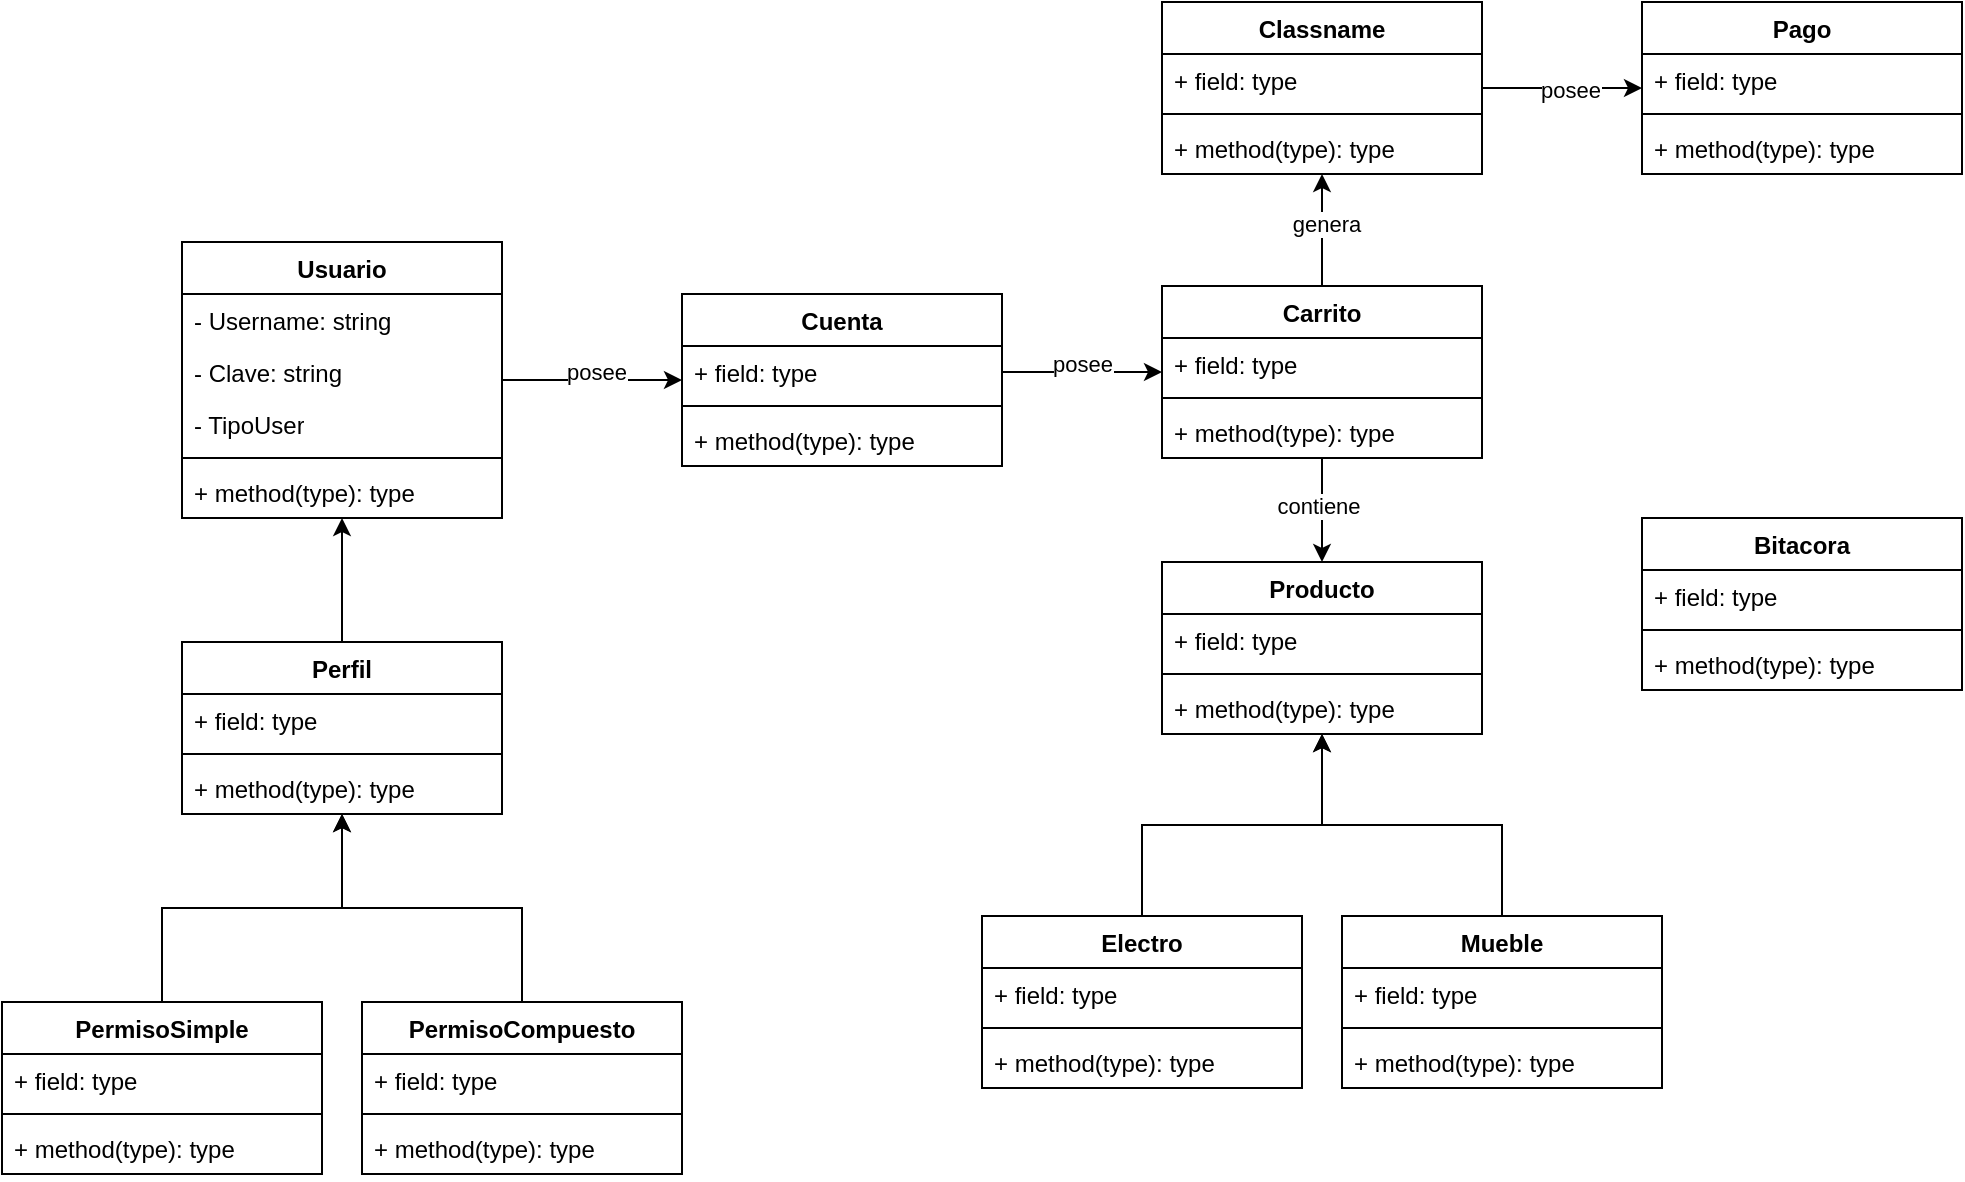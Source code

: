 <mxfile version="27.1.0" pages="4">
  <diagram name="Diagrama de clases" id="CfDLRHqpMM9XSbOvK8D-">
    <mxGraphModel dx="1493" dy="1654" grid="1" gridSize="10" guides="1" tooltips="1" connect="1" arrows="1" fold="1" page="1" pageScale="1" pageWidth="1169" pageHeight="827" math="0" shadow="0">
      <root>
        <mxCell id="0" />
        <mxCell id="1" parent="0" />
        <mxCell id="0BfxlMHgI8-mTxgbZtil-8" style="edgeStyle=orthogonalEdgeStyle;rounded=0;orthogonalLoop=1;jettySize=auto;html=1;exitX=1;exitY=0.5;exitDx=0;exitDy=0;" edge="1" parent="1" source="zJdZQ6Y9FCayS2ap9pTZ-1" target="0BfxlMHgI8-mTxgbZtil-4">
          <mxGeometry relative="1" as="geometry" />
        </mxCell>
        <mxCell id="0BfxlMHgI8-mTxgbZtil-9" value="posee" style="edgeLabel;html=1;align=center;verticalAlign=middle;resizable=0;points=[];" vertex="1" connectable="0" parent="0BfxlMHgI8-mTxgbZtil-8">
          <mxGeometry x="0.295" y="2" relative="1" as="geometry">
            <mxPoint x="-12" y="-2" as="offset" />
          </mxGeometry>
        </mxCell>
        <mxCell id="zJdZQ6Y9FCayS2ap9pTZ-1" value="Usuario" style="swimlane;fontStyle=1;align=center;verticalAlign=top;childLayout=stackLayout;horizontal=1;startSize=26;horizontalStack=0;resizeParent=1;resizeParentMax=0;resizeLast=0;collapsible=1;marginBottom=0;whiteSpace=wrap;html=1;" vertex="1" parent="1">
          <mxGeometry x="200" y="-587" width="160" height="138" as="geometry" />
        </mxCell>
        <mxCell id="zJdZQ6Y9FCayS2ap9pTZ-2" value="- Username: string" style="text;strokeColor=none;fillColor=none;align=left;verticalAlign=top;spacingLeft=4;spacingRight=4;overflow=hidden;rotatable=0;points=[[0,0.5],[1,0.5]];portConstraint=eastwest;whiteSpace=wrap;html=1;" vertex="1" parent="zJdZQ6Y9FCayS2ap9pTZ-1">
          <mxGeometry y="26" width="160" height="26" as="geometry" />
        </mxCell>
        <mxCell id="0BfxlMHgI8-mTxgbZtil-2" value="- Clave: string" style="text;strokeColor=none;fillColor=none;align=left;verticalAlign=top;spacingLeft=4;spacingRight=4;overflow=hidden;rotatable=0;points=[[0,0.5],[1,0.5]];portConstraint=eastwest;whiteSpace=wrap;html=1;" vertex="1" parent="zJdZQ6Y9FCayS2ap9pTZ-1">
          <mxGeometry y="52" width="160" height="26" as="geometry" />
        </mxCell>
        <mxCell id="0BfxlMHgI8-mTxgbZtil-3" value="- TipoUser" style="text;strokeColor=none;fillColor=none;align=left;verticalAlign=top;spacingLeft=4;spacingRight=4;overflow=hidden;rotatable=0;points=[[0,0.5],[1,0.5]];portConstraint=eastwest;whiteSpace=wrap;html=1;" vertex="1" parent="zJdZQ6Y9FCayS2ap9pTZ-1">
          <mxGeometry y="78" width="160" height="26" as="geometry" />
        </mxCell>
        <mxCell id="zJdZQ6Y9FCayS2ap9pTZ-3" value="" style="line;strokeWidth=1;fillColor=none;align=left;verticalAlign=middle;spacingTop=-1;spacingLeft=3;spacingRight=3;rotatable=0;labelPosition=right;points=[];portConstraint=eastwest;strokeColor=inherit;" vertex="1" parent="zJdZQ6Y9FCayS2ap9pTZ-1">
          <mxGeometry y="104" width="160" height="8" as="geometry" />
        </mxCell>
        <mxCell id="zJdZQ6Y9FCayS2ap9pTZ-4" value="+ method(type): type" style="text;strokeColor=none;fillColor=none;align=left;verticalAlign=top;spacingLeft=4;spacingRight=4;overflow=hidden;rotatable=0;points=[[0,0.5],[1,0.5]];portConstraint=eastwest;whiteSpace=wrap;html=1;" vertex="1" parent="zJdZQ6Y9FCayS2ap9pTZ-1">
          <mxGeometry y="112" width="160" height="26" as="geometry" />
        </mxCell>
        <mxCell id="0BfxlMHgI8-mTxgbZtil-4" value="Cuenta" style="swimlane;fontStyle=1;align=center;verticalAlign=top;childLayout=stackLayout;horizontal=1;startSize=26;horizontalStack=0;resizeParent=1;resizeParentMax=0;resizeLast=0;collapsible=1;marginBottom=0;whiteSpace=wrap;html=1;" vertex="1" parent="1">
          <mxGeometry x="450" y="-561" width="160" height="86" as="geometry" />
        </mxCell>
        <mxCell id="0BfxlMHgI8-mTxgbZtil-5" value="+ field: type" style="text;strokeColor=none;fillColor=none;align=left;verticalAlign=top;spacingLeft=4;spacingRight=4;overflow=hidden;rotatable=0;points=[[0,0.5],[1,0.5]];portConstraint=eastwest;whiteSpace=wrap;html=1;" vertex="1" parent="0BfxlMHgI8-mTxgbZtil-4">
          <mxGeometry y="26" width="160" height="26" as="geometry" />
        </mxCell>
        <mxCell id="0BfxlMHgI8-mTxgbZtil-6" value="" style="line;strokeWidth=1;fillColor=none;align=left;verticalAlign=middle;spacingTop=-1;spacingLeft=3;spacingRight=3;rotatable=0;labelPosition=right;points=[];portConstraint=eastwest;strokeColor=inherit;" vertex="1" parent="0BfxlMHgI8-mTxgbZtil-4">
          <mxGeometry y="52" width="160" height="8" as="geometry" />
        </mxCell>
        <mxCell id="0BfxlMHgI8-mTxgbZtil-7" value="+ method(type): type" style="text;strokeColor=none;fillColor=none;align=left;verticalAlign=top;spacingLeft=4;spacingRight=4;overflow=hidden;rotatable=0;points=[[0,0.5],[1,0.5]];portConstraint=eastwest;whiteSpace=wrap;html=1;" vertex="1" parent="0BfxlMHgI8-mTxgbZtil-4">
          <mxGeometry y="60" width="160" height="26" as="geometry" />
        </mxCell>
        <mxCell id="0BfxlMHgI8-mTxgbZtil-16" style="edgeStyle=orthogonalEdgeStyle;rounded=0;orthogonalLoop=1;jettySize=auto;html=1;" edge="1" parent="1" source="0BfxlMHgI8-mTxgbZtil-11" target="zJdZQ6Y9FCayS2ap9pTZ-1">
          <mxGeometry relative="1" as="geometry" />
        </mxCell>
        <mxCell id="0BfxlMHgI8-mTxgbZtil-11" value="Perfil" style="swimlane;fontStyle=1;align=center;verticalAlign=top;childLayout=stackLayout;horizontal=1;startSize=26;horizontalStack=0;resizeParent=1;resizeParentMax=0;resizeLast=0;collapsible=1;marginBottom=0;whiteSpace=wrap;html=1;" vertex="1" parent="1">
          <mxGeometry x="200" y="-387" width="160" height="86" as="geometry" />
        </mxCell>
        <mxCell id="0BfxlMHgI8-mTxgbZtil-12" value="+ field: type" style="text;strokeColor=none;fillColor=none;align=left;verticalAlign=top;spacingLeft=4;spacingRight=4;overflow=hidden;rotatable=0;points=[[0,0.5],[1,0.5]];portConstraint=eastwest;whiteSpace=wrap;html=1;" vertex="1" parent="0BfxlMHgI8-mTxgbZtil-11">
          <mxGeometry y="26" width="160" height="26" as="geometry" />
        </mxCell>
        <mxCell id="0BfxlMHgI8-mTxgbZtil-13" value="" style="line;strokeWidth=1;fillColor=none;align=left;verticalAlign=middle;spacingTop=-1;spacingLeft=3;spacingRight=3;rotatable=0;labelPosition=right;points=[];portConstraint=eastwest;strokeColor=inherit;" vertex="1" parent="0BfxlMHgI8-mTxgbZtil-11">
          <mxGeometry y="52" width="160" height="8" as="geometry" />
        </mxCell>
        <mxCell id="0BfxlMHgI8-mTxgbZtil-14" value="+ method(type): type" style="text;strokeColor=none;fillColor=none;align=left;verticalAlign=top;spacingLeft=4;spacingRight=4;overflow=hidden;rotatable=0;points=[[0,0.5],[1,0.5]];portConstraint=eastwest;whiteSpace=wrap;html=1;" vertex="1" parent="0BfxlMHgI8-mTxgbZtil-11">
          <mxGeometry y="60" width="160" height="26" as="geometry" />
        </mxCell>
        <mxCell id="0BfxlMHgI8-mTxgbZtil-25" style="edgeStyle=orthogonalEdgeStyle;rounded=0;orthogonalLoop=1;jettySize=auto;html=1;" edge="1" parent="1" source="0BfxlMHgI8-mTxgbZtil-17" target="0BfxlMHgI8-mTxgbZtil-11">
          <mxGeometry relative="1" as="geometry" />
        </mxCell>
        <mxCell id="0BfxlMHgI8-mTxgbZtil-17" value="PermisoSimple" style="swimlane;fontStyle=1;align=center;verticalAlign=top;childLayout=stackLayout;horizontal=1;startSize=26;horizontalStack=0;resizeParent=1;resizeParentMax=0;resizeLast=0;collapsible=1;marginBottom=0;whiteSpace=wrap;html=1;" vertex="1" parent="1">
          <mxGeometry x="110" y="-207" width="160" height="86" as="geometry" />
        </mxCell>
        <mxCell id="0BfxlMHgI8-mTxgbZtil-18" value="+ field: type" style="text;strokeColor=none;fillColor=none;align=left;verticalAlign=top;spacingLeft=4;spacingRight=4;overflow=hidden;rotatable=0;points=[[0,0.5],[1,0.5]];portConstraint=eastwest;whiteSpace=wrap;html=1;" vertex="1" parent="0BfxlMHgI8-mTxgbZtil-17">
          <mxGeometry y="26" width="160" height="26" as="geometry" />
        </mxCell>
        <mxCell id="0BfxlMHgI8-mTxgbZtil-19" value="" style="line;strokeWidth=1;fillColor=none;align=left;verticalAlign=middle;spacingTop=-1;spacingLeft=3;spacingRight=3;rotatable=0;labelPosition=right;points=[];portConstraint=eastwest;strokeColor=inherit;" vertex="1" parent="0BfxlMHgI8-mTxgbZtil-17">
          <mxGeometry y="52" width="160" height="8" as="geometry" />
        </mxCell>
        <mxCell id="0BfxlMHgI8-mTxgbZtil-20" value="+ method(type): type" style="text;strokeColor=none;fillColor=none;align=left;verticalAlign=top;spacingLeft=4;spacingRight=4;overflow=hidden;rotatable=0;points=[[0,0.5],[1,0.5]];portConstraint=eastwest;whiteSpace=wrap;html=1;" vertex="1" parent="0BfxlMHgI8-mTxgbZtil-17">
          <mxGeometry y="60" width="160" height="26" as="geometry" />
        </mxCell>
        <mxCell id="0BfxlMHgI8-mTxgbZtil-26" style="edgeStyle=orthogonalEdgeStyle;rounded=0;orthogonalLoop=1;jettySize=auto;html=1;" edge="1" parent="1" source="0BfxlMHgI8-mTxgbZtil-21" target="0BfxlMHgI8-mTxgbZtil-11">
          <mxGeometry relative="1" as="geometry" />
        </mxCell>
        <mxCell id="0BfxlMHgI8-mTxgbZtil-21" value="PermisoCompuesto" style="swimlane;fontStyle=1;align=center;verticalAlign=top;childLayout=stackLayout;horizontal=1;startSize=26;horizontalStack=0;resizeParent=1;resizeParentMax=0;resizeLast=0;collapsible=1;marginBottom=0;whiteSpace=wrap;html=1;" vertex="1" parent="1">
          <mxGeometry x="290" y="-207" width="160" height="86" as="geometry" />
        </mxCell>
        <mxCell id="0BfxlMHgI8-mTxgbZtil-22" value="+ field: type" style="text;strokeColor=none;fillColor=none;align=left;verticalAlign=top;spacingLeft=4;spacingRight=4;overflow=hidden;rotatable=0;points=[[0,0.5],[1,0.5]];portConstraint=eastwest;whiteSpace=wrap;html=1;" vertex="1" parent="0BfxlMHgI8-mTxgbZtil-21">
          <mxGeometry y="26" width="160" height="26" as="geometry" />
        </mxCell>
        <mxCell id="0BfxlMHgI8-mTxgbZtil-23" value="" style="line;strokeWidth=1;fillColor=none;align=left;verticalAlign=middle;spacingTop=-1;spacingLeft=3;spacingRight=3;rotatable=0;labelPosition=right;points=[];portConstraint=eastwest;strokeColor=inherit;" vertex="1" parent="0BfxlMHgI8-mTxgbZtil-21">
          <mxGeometry y="52" width="160" height="8" as="geometry" />
        </mxCell>
        <mxCell id="0BfxlMHgI8-mTxgbZtil-24" value="+ method(type): type" style="text;strokeColor=none;fillColor=none;align=left;verticalAlign=top;spacingLeft=4;spacingRight=4;overflow=hidden;rotatable=0;points=[[0,0.5],[1,0.5]];portConstraint=eastwest;whiteSpace=wrap;html=1;" vertex="1" parent="0BfxlMHgI8-mTxgbZtil-21">
          <mxGeometry y="60" width="160" height="26" as="geometry" />
        </mxCell>
        <mxCell id="0BfxlMHgI8-mTxgbZtil-36" style="edgeStyle=orthogonalEdgeStyle;rounded=0;orthogonalLoop=1;jettySize=auto;html=1;" edge="1" parent="1" source="0BfxlMHgI8-mTxgbZtil-27" target="0BfxlMHgI8-mTxgbZtil-32">
          <mxGeometry relative="1" as="geometry" />
        </mxCell>
        <mxCell id="0BfxlMHgI8-mTxgbZtil-61" value="contiene" style="edgeLabel;html=1;align=center;verticalAlign=middle;resizable=0;points=[];" vertex="1" connectable="0" parent="0BfxlMHgI8-mTxgbZtil-36">
          <mxGeometry x="-0.071" y="-2" relative="1" as="geometry">
            <mxPoint as="offset" />
          </mxGeometry>
        </mxCell>
        <mxCell id="0BfxlMHgI8-mTxgbZtil-57" style="edgeStyle=orthogonalEdgeStyle;rounded=0;orthogonalLoop=1;jettySize=auto;html=1;" edge="1" parent="1" source="0BfxlMHgI8-mTxgbZtil-27" target="0BfxlMHgI8-mTxgbZtil-53">
          <mxGeometry relative="1" as="geometry" />
        </mxCell>
        <mxCell id="0BfxlMHgI8-mTxgbZtil-59" value="genera" style="edgeLabel;html=1;align=center;verticalAlign=middle;resizable=0;points=[];" vertex="1" connectable="0" parent="0BfxlMHgI8-mTxgbZtil-57">
          <mxGeometry x="0.103" y="-2" relative="1" as="geometry">
            <mxPoint as="offset" />
          </mxGeometry>
        </mxCell>
        <mxCell id="0BfxlMHgI8-mTxgbZtil-27" value="Carrito" style="swimlane;fontStyle=1;align=center;verticalAlign=top;childLayout=stackLayout;horizontal=1;startSize=26;horizontalStack=0;resizeParent=1;resizeParentMax=0;resizeLast=0;collapsible=1;marginBottom=0;whiteSpace=wrap;html=1;" vertex="1" parent="1">
          <mxGeometry x="690" y="-565" width="160" height="86" as="geometry" />
        </mxCell>
        <mxCell id="0BfxlMHgI8-mTxgbZtil-28" value="+ field: type" style="text;strokeColor=none;fillColor=none;align=left;verticalAlign=top;spacingLeft=4;spacingRight=4;overflow=hidden;rotatable=0;points=[[0,0.5],[1,0.5]];portConstraint=eastwest;whiteSpace=wrap;html=1;" vertex="1" parent="0BfxlMHgI8-mTxgbZtil-27">
          <mxGeometry y="26" width="160" height="26" as="geometry" />
        </mxCell>
        <mxCell id="0BfxlMHgI8-mTxgbZtil-29" value="" style="line;strokeWidth=1;fillColor=none;align=left;verticalAlign=middle;spacingTop=-1;spacingLeft=3;spacingRight=3;rotatable=0;labelPosition=right;points=[];portConstraint=eastwest;strokeColor=inherit;" vertex="1" parent="0BfxlMHgI8-mTxgbZtil-27">
          <mxGeometry y="52" width="160" height="8" as="geometry" />
        </mxCell>
        <mxCell id="0BfxlMHgI8-mTxgbZtil-30" value="+ method(type): type" style="text;strokeColor=none;fillColor=none;align=left;verticalAlign=top;spacingLeft=4;spacingRight=4;overflow=hidden;rotatable=0;points=[[0,0.5],[1,0.5]];portConstraint=eastwest;whiteSpace=wrap;html=1;" vertex="1" parent="0BfxlMHgI8-mTxgbZtil-27">
          <mxGeometry y="60" width="160" height="26" as="geometry" />
        </mxCell>
        <mxCell id="0BfxlMHgI8-mTxgbZtil-31" style="edgeStyle=orthogonalEdgeStyle;rounded=0;orthogonalLoop=1;jettySize=auto;html=1;" edge="1" parent="1" source="0BfxlMHgI8-mTxgbZtil-5" target="0BfxlMHgI8-mTxgbZtil-27">
          <mxGeometry relative="1" as="geometry" />
        </mxCell>
        <mxCell id="0BfxlMHgI8-mTxgbZtil-52" value="posee" style="edgeLabel;html=1;align=center;verticalAlign=middle;resizable=0;points=[];" vertex="1" connectable="0" parent="0BfxlMHgI8-mTxgbZtil-31">
          <mxGeometry x="-0.062" y="-2" relative="1" as="geometry">
            <mxPoint x="2" y="-6" as="offset" />
          </mxGeometry>
        </mxCell>
        <mxCell id="0BfxlMHgI8-mTxgbZtil-32" value="Producto" style="swimlane;fontStyle=1;align=center;verticalAlign=top;childLayout=stackLayout;horizontal=1;startSize=26;horizontalStack=0;resizeParent=1;resizeParentMax=0;resizeLast=0;collapsible=1;marginBottom=0;whiteSpace=wrap;html=1;" vertex="1" parent="1">
          <mxGeometry x="690" y="-427" width="160" height="86" as="geometry" />
        </mxCell>
        <mxCell id="0BfxlMHgI8-mTxgbZtil-33" value="+ field: type" style="text;strokeColor=none;fillColor=none;align=left;verticalAlign=top;spacingLeft=4;spacingRight=4;overflow=hidden;rotatable=0;points=[[0,0.5],[1,0.5]];portConstraint=eastwest;whiteSpace=wrap;html=1;" vertex="1" parent="0BfxlMHgI8-mTxgbZtil-32">
          <mxGeometry y="26" width="160" height="26" as="geometry" />
        </mxCell>
        <mxCell id="0BfxlMHgI8-mTxgbZtil-34" value="" style="line;strokeWidth=1;fillColor=none;align=left;verticalAlign=middle;spacingTop=-1;spacingLeft=3;spacingRight=3;rotatable=0;labelPosition=right;points=[];portConstraint=eastwest;strokeColor=inherit;" vertex="1" parent="0BfxlMHgI8-mTxgbZtil-32">
          <mxGeometry y="52" width="160" height="8" as="geometry" />
        </mxCell>
        <mxCell id="0BfxlMHgI8-mTxgbZtil-35" value="+ method(type): type" style="text;strokeColor=none;fillColor=none;align=left;verticalAlign=top;spacingLeft=4;spacingRight=4;overflow=hidden;rotatable=0;points=[[0,0.5],[1,0.5]];portConstraint=eastwest;whiteSpace=wrap;html=1;" vertex="1" parent="0BfxlMHgI8-mTxgbZtil-32">
          <mxGeometry y="60" width="160" height="26" as="geometry" />
        </mxCell>
        <mxCell id="0BfxlMHgI8-mTxgbZtil-45" style="edgeStyle=orthogonalEdgeStyle;rounded=0;orthogonalLoop=1;jettySize=auto;html=1;" edge="1" parent="1" source="0BfxlMHgI8-mTxgbZtil-37" target="0BfxlMHgI8-mTxgbZtil-32">
          <mxGeometry relative="1" as="geometry" />
        </mxCell>
        <mxCell id="0BfxlMHgI8-mTxgbZtil-37" value="Electro" style="swimlane;fontStyle=1;align=center;verticalAlign=top;childLayout=stackLayout;horizontal=1;startSize=26;horizontalStack=0;resizeParent=1;resizeParentMax=0;resizeLast=0;collapsible=1;marginBottom=0;whiteSpace=wrap;html=1;" vertex="1" parent="1">
          <mxGeometry x="600" y="-250" width="160" height="86" as="geometry" />
        </mxCell>
        <mxCell id="0BfxlMHgI8-mTxgbZtil-38" value="+ field: type" style="text;strokeColor=none;fillColor=none;align=left;verticalAlign=top;spacingLeft=4;spacingRight=4;overflow=hidden;rotatable=0;points=[[0,0.5],[1,0.5]];portConstraint=eastwest;whiteSpace=wrap;html=1;" vertex="1" parent="0BfxlMHgI8-mTxgbZtil-37">
          <mxGeometry y="26" width="160" height="26" as="geometry" />
        </mxCell>
        <mxCell id="0BfxlMHgI8-mTxgbZtil-39" value="" style="line;strokeWidth=1;fillColor=none;align=left;verticalAlign=middle;spacingTop=-1;spacingLeft=3;spacingRight=3;rotatable=0;labelPosition=right;points=[];portConstraint=eastwest;strokeColor=inherit;" vertex="1" parent="0BfxlMHgI8-mTxgbZtil-37">
          <mxGeometry y="52" width="160" height="8" as="geometry" />
        </mxCell>
        <mxCell id="0BfxlMHgI8-mTxgbZtil-40" value="+ method(type): type" style="text;strokeColor=none;fillColor=none;align=left;verticalAlign=top;spacingLeft=4;spacingRight=4;overflow=hidden;rotatable=0;points=[[0,0.5],[1,0.5]];portConstraint=eastwest;whiteSpace=wrap;html=1;" vertex="1" parent="0BfxlMHgI8-mTxgbZtil-37">
          <mxGeometry y="60" width="160" height="26" as="geometry" />
        </mxCell>
        <mxCell id="0BfxlMHgI8-mTxgbZtil-46" style="edgeStyle=orthogonalEdgeStyle;rounded=0;orthogonalLoop=1;jettySize=auto;html=1;" edge="1" parent="1" source="0BfxlMHgI8-mTxgbZtil-41" target="0BfxlMHgI8-mTxgbZtil-32">
          <mxGeometry relative="1" as="geometry" />
        </mxCell>
        <mxCell id="0BfxlMHgI8-mTxgbZtil-41" value="Mueble" style="swimlane;fontStyle=1;align=center;verticalAlign=top;childLayout=stackLayout;horizontal=1;startSize=26;horizontalStack=0;resizeParent=1;resizeParentMax=0;resizeLast=0;collapsible=1;marginBottom=0;whiteSpace=wrap;html=1;" vertex="1" parent="1">
          <mxGeometry x="780" y="-250" width="160" height="86" as="geometry" />
        </mxCell>
        <mxCell id="0BfxlMHgI8-mTxgbZtil-42" value="+ field: type" style="text;strokeColor=none;fillColor=none;align=left;verticalAlign=top;spacingLeft=4;spacingRight=4;overflow=hidden;rotatable=0;points=[[0,0.5],[1,0.5]];portConstraint=eastwest;whiteSpace=wrap;html=1;" vertex="1" parent="0BfxlMHgI8-mTxgbZtil-41">
          <mxGeometry y="26" width="160" height="26" as="geometry" />
        </mxCell>
        <mxCell id="0BfxlMHgI8-mTxgbZtil-43" value="" style="line;strokeWidth=1;fillColor=none;align=left;verticalAlign=middle;spacingTop=-1;spacingLeft=3;spacingRight=3;rotatable=0;labelPosition=right;points=[];portConstraint=eastwest;strokeColor=inherit;" vertex="1" parent="0BfxlMHgI8-mTxgbZtil-41">
          <mxGeometry y="52" width="160" height="8" as="geometry" />
        </mxCell>
        <mxCell id="0BfxlMHgI8-mTxgbZtil-44" value="+ method(type): type" style="text;strokeColor=none;fillColor=none;align=left;verticalAlign=top;spacingLeft=4;spacingRight=4;overflow=hidden;rotatable=0;points=[[0,0.5],[1,0.5]];portConstraint=eastwest;whiteSpace=wrap;html=1;" vertex="1" parent="0BfxlMHgI8-mTxgbZtil-41">
          <mxGeometry y="60" width="160" height="26" as="geometry" />
        </mxCell>
        <mxCell id="0BfxlMHgI8-mTxgbZtil-47" value="Pago" style="swimlane;fontStyle=1;align=center;verticalAlign=top;childLayout=stackLayout;horizontal=1;startSize=26;horizontalStack=0;resizeParent=1;resizeParentMax=0;resizeLast=0;collapsible=1;marginBottom=0;whiteSpace=wrap;html=1;" vertex="1" parent="1">
          <mxGeometry x="930" y="-707" width="160" height="86" as="geometry" />
        </mxCell>
        <mxCell id="0BfxlMHgI8-mTxgbZtil-48" value="+ field: type" style="text;strokeColor=none;fillColor=none;align=left;verticalAlign=top;spacingLeft=4;spacingRight=4;overflow=hidden;rotatable=0;points=[[0,0.5],[1,0.5]];portConstraint=eastwest;whiteSpace=wrap;html=1;" vertex="1" parent="0BfxlMHgI8-mTxgbZtil-47">
          <mxGeometry y="26" width="160" height="26" as="geometry" />
        </mxCell>
        <mxCell id="0BfxlMHgI8-mTxgbZtil-49" value="" style="line;strokeWidth=1;fillColor=none;align=left;verticalAlign=middle;spacingTop=-1;spacingLeft=3;spacingRight=3;rotatable=0;labelPosition=right;points=[];portConstraint=eastwest;strokeColor=inherit;" vertex="1" parent="0BfxlMHgI8-mTxgbZtil-47">
          <mxGeometry y="52" width="160" height="8" as="geometry" />
        </mxCell>
        <mxCell id="0BfxlMHgI8-mTxgbZtil-50" value="+ method(type): type" style="text;strokeColor=none;fillColor=none;align=left;verticalAlign=top;spacingLeft=4;spacingRight=4;overflow=hidden;rotatable=0;points=[[0,0.5],[1,0.5]];portConstraint=eastwest;whiteSpace=wrap;html=1;" vertex="1" parent="0BfxlMHgI8-mTxgbZtil-47">
          <mxGeometry y="60" width="160" height="26" as="geometry" />
        </mxCell>
        <mxCell id="0BfxlMHgI8-mTxgbZtil-58" style="edgeStyle=orthogonalEdgeStyle;rounded=0;orthogonalLoop=1;jettySize=auto;html=1;" edge="1" parent="1" source="0BfxlMHgI8-mTxgbZtil-53" target="0BfxlMHgI8-mTxgbZtil-47">
          <mxGeometry relative="1" as="geometry" />
        </mxCell>
        <mxCell id="0BfxlMHgI8-mTxgbZtil-60" value="posee" style="edgeLabel;html=1;align=center;verticalAlign=middle;resizable=0;points=[];" vertex="1" connectable="0" parent="0BfxlMHgI8-mTxgbZtil-58">
          <mxGeometry x="0.096" y="-1" relative="1" as="geometry">
            <mxPoint as="offset" />
          </mxGeometry>
        </mxCell>
        <mxCell id="0BfxlMHgI8-mTxgbZtil-53" value="Classname" style="swimlane;fontStyle=1;align=center;verticalAlign=top;childLayout=stackLayout;horizontal=1;startSize=26;horizontalStack=0;resizeParent=1;resizeParentMax=0;resizeLast=0;collapsible=1;marginBottom=0;whiteSpace=wrap;html=1;" vertex="1" parent="1">
          <mxGeometry x="690" y="-707" width="160" height="86" as="geometry" />
        </mxCell>
        <mxCell id="0BfxlMHgI8-mTxgbZtil-54" value="+ field: type" style="text;strokeColor=none;fillColor=none;align=left;verticalAlign=top;spacingLeft=4;spacingRight=4;overflow=hidden;rotatable=0;points=[[0,0.5],[1,0.5]];portConstraint=eastwest;whiteSpace=wrap;html=1;" vertex="1" parent="0BfxlMHgI8-mTxgbZtil-53">
          <mxGeometry y="26" width="160" height="26" as="geometry" />
        </mxCell>
        <mxCell id="0BfxlMHgI8-mTxgbZtil-55" value="" style="line;strokeWidth=1;fillColor=none;align=left;verticalAlign=middle;spacingTop=-1;spacingLeft=3;spacingRight=3;rotatable=0;labelPosition=right;points=[];portConstraint=eastwest;strokeColor=inherit;" vertex="1" parent="0BfxlMHgI8-mTxgbZtil-53">
          <mxGeometry y="52" width="160" height="8" as="geometry" />
        </mxCell>
        <mxCell id="0BfxlMHgI8-mTxgbZtil-56" value="+ method(type): type" style="text;strokeColor=none;fillColor=none;align=left;verticalAlign=top;spacingLeft=4;spacingRight=4;overflow=hidden;rotatable=0;points=[[0,0.5],[1,0.5]];portConstraint=eastwest;whiteSpace=wrap;html=1;" vertex="1" parent="0BfxlMHgI8-mTxgbZtil-53">
          <mxGeometry y="60" width="160" height="26" as="geometry" />
        </mxCell>
        <mxCell id="0BfxlMHgI8-mTxgbZtil-62" value="Bitacora" style="swimlane;fontStyle=1;align=center;verticalAlign=top;childLayout=stackLayout;horizontal=1;startSize=26;horizontalStack=0;resizeParent=1;resizeParentMax=0;resizeLast=0;collapsible=1;marginBottom=0;whiteSpace=wrap;html=1;" vertex="1" parent="1">
          <mxGeometry x="930" y="-449" width="160" height="86" as="geometry" />
        </mxCell>
        <mxCell id="0BfxlMHgI8-mTxgbZtil-63" value="+ field: type" style="text;strokeColor=none;fillColor=none;align=left;verticalAlign=top;spacingLeft=4;spacingRight=4;overflow=hidden;rotatable=0;points=[[0,0.5],[1,0.5]];portConstraint=eastwest;whiteSpace=wrap;html=1;" vertex="1" parent="0BfxlMHgI8-mTxgbZtil-62">
          <mxGeometry y="26" width="160" height="26" as="geometry" />
        </mxCell>
        <mxCell id="0BfxlMHgI8-mTxgbZtil-64" value="" style="line;strokeWidth=1;fillColor=none;align=left;verticalAlign=middle;spacingTop=-1;spacingLeft=3;spacingRight=3;rotatable=0;labelPosition=right;points=[];portConstraint=eastwest;strokeColor=inherit;" vertex="1" parent="0BfxlMHgI8-mTxgbZtil-62">
          <mxGeometry y="52" width="160" height="8" as="geometry" />
        </mxCell>
        <mxCell id="0BfxlMHgI8-mTxgbZtil-65" value="+ method(type): type" style="text;strokeColor=none;fillColor=none;align=left;verticalAlign=top;spacingLeft=4;spacingRight=4;overflow=hidden;rotatable=0;points=[[0,0.5],[1,0.5]];portConstraint=eastwest;whiteSpace=wrap;html=1;" vertex="1" parent="0BfxlMHgI8-mTxgbZtil-62">
          <mxGeometry y="60" width="160" height="26" as="geometry" />
        </mxCell>
      </root>
    </mxGraphModel>
  </diagram>
  <diagram id="GqwDtng4qDrUZcO5aHqP" name="DER">
    <mxGraphModel dx="1418" dy="786" grid="1" gridSize="10" guides="1" tooltips="1" connect="1" arrows="1" fold="1" page="1" pageScale="1" pageWidth="1169" pageHeight="827" math="0" shadow="0">
      <root>
        <mxCell id="0" />
        <mxCell id="1" parent="0" />
        <mxCell id="lYe-lHk1S6npG8Qa3u6m-1" value="Usuario" style="shape=table;startSize=30;container=1;collapsible=1;childLayout=tableLayout;fixedRows=1;rowLines=0;fontStyle=1;align=center;resizeLast=1;html=1;" vertex="1" parent="1">
          <mxGeometry x="723" y="340" width="180" height="150" as="geometry" />
        </mxCell>
        <mxCell id="lYe-lHk1S6npG8Qa3u6m-2" value="" style="shape=tableRow;horizontal=0;startSize=0;swimlaneHead=0;swimlaneBody=0;fillColor=none;collapsible=0;dropTarget=0;points=[[0,0.5],[1,0.5]];portConstraint=eastwest;top=0;left=0;right=0;bottom=1;" vertex="1" parent="lYe-lHk1S6npG8Qa3u6m-1">
          <mxGeometry y="30" width="180" height="30" as="geometry" />
        </mxCell>
        <mxCell id="lYe-lHk1S6npG8Qa3u6m-3" value="PK" style="shape=partialRectangle;connectable=0;fillColor=none;top=0;left=0;bottom=0;right=0;fontStyle=1;overflow=hidden;whiteSpace=wrap;html=1;" vertex="1" parent="lYe-lHk1S6npG8Qa3u6m-2">
          <mxGeometry width="30" height="30" as="geometry">
            <mxRectangle width="30" height="30" as="alternateBounds" />
          </mxGeometry>
        </mxCell>
        <mxCell id="lYe-lHk1S6npG8Qa3u6m-4" value="IdUsuario" style="shape=partialRectangle;connectable=0;fillColor=none;top=0;left=0;bottom=0;right=0;align=left;spacingLeft=6;fontStyle=5;overflow=hidden;whiteSpace=wrap;html=1;" vertex="1" parent="lYe-lHk1S6npG8Qa3u6m-2">
          <mxGeometry x="30" width="150" height="30" as="geometry">
            <mxRectangle width="150" height="30" as="alternateBounds" />
          </mxGeometry>
        </mxCell>
        <mxCell id="lYe-lHk1S6npG8Qa3u6m-5" value="" style="shape=tableRow;horizontal=0;startSize=0;swimlaneHead=0;swimlaneBody=0;fillColor=none;collapsible=0;dropTarget=0;points=[[0,0.5],[1,0.5]];portConstraint=eastwest;top=0;left=0;right=0;bottom=0;" vertex="1" parent="lYe-lHk1S6npG8Qa3u6m-1">
          <mxGeometry y="60" width="180" height="30" as="geometry" />
        </mxCell>
        <mxCell id="lYe-lHk1S6npG8Qa3u6m-6" value="" style="shape=partialRectangle;connectable=0;fillColor=none;top=0;left=0;bottom=0;right=0;editable=1;overflow=hidden;whiteSpace=wrap;html=1;" vertex="1" parent="lYe-lHk1S6npG8Qa3u6m-5">
          <mxGeometry width="30" height="30" as="geometry">
            <mxRectangle width="30" height="30" as="alternateBounds" />
          </mxGeometry>
        </mxCell>
        <mxCell id="lYe-lHk1S6npG8Qa3u6m-7" value="Username" style="shape=partialRectangle;connectable=0;fillColor=none;top=0;left=0;bottom=0;right=0;align=left;spacingLeft=6;overflow=hidden;whiteSpace=wrap;html=1;" vertex="1" parent="lYe-lHk1S6npG8Qa3u6m-5">
          <mxGeometry x="30" width="150" height="30" as="geometry">
            <mxRectangle width="150" height="30" as="alternateBounds" />
          </mxGeometry>
        </mxCell>
        <mxCell id="lYe-lHk1S6npG8Qa3u6m-8" value="" style="shape=tableRow;horizontal=0;startSize=0;swimlaneHead=0;swimlaneBody=0;fillColor=none;collapsible=0;dropTarget=0;points=[[0,0.5],[1,0.5]];portConstraint=eastwest;top=0;left=0;right=0;bottom=0;" vertex="1" parent="lYe-lHk1S6npG8Qa3u6m-1">
          <mxGeometry y="90" width="180" height="30" as="geometry" />
        </mxCell>
        <mxCell id="lYe-lHk1S6npG8Qa3u6m-9" value="" style="shape=partialRectangle;connectable=0;fillColor=none;top=0;left=0;bottom=0;right=0;editable=1;overflow=hidden;whiteSpace=wrap;html=1;" vertex="1" parent="lYe-lHk1S6npG8Qa3u6m-8">
          <mxGeometry width="30" height="30" as="geometry">
            <mxRectangle width="30" height="30" as="alternateBounds" />
          </mxGeometry>
        </mxCell>
        <mxCell id="lYe-lHk1S6npG8Qa3u6m-10" value="Clave" style="shape=partialRectangle;connectable=0;fillColor=none;top=0;left=0;bottom=0;right=0;align=left;spacingLeft=6;overflow=hidden;whiteSpace=wrap;html=1;" vertex="1" parent="lYe-lHk1S6npG8Qa3u6m-8">
          <mxGeometry x="30" width="150" height="30" as="geometry">
            <mxRectangle width="150" height="30" as="alternateBounds" />
          </mxGeometry>
        </mxCell>
        <mxCell id="lYe-lHk1S6npG8Qa3u6m-53" style="shape=tableRow;horizontal=0;startSize=0;swimlaneHead=0;swimlaneBody=0;fillColor=none;collapsible=0;dropTarget=0;points=[[0,0.5],[1,0.5]];portConstraint=eastwest;top=0;left=0;right=0;bottom=0;" vertex="1" parent="lYe-lHk1S6npG8Qa3u6m-1">
          <mxGeometry y="120" width="180" height="30" as="geometry" />
        </mxCell>
        <mxCell id="lYe-lHk1S6npG8Qa3u6m-54" value="FK" style="shape=partialRectangle;connectable=0;fillColor=none;top=0;left=0;bottom=0;right=0;editable=1;overflow=hidden;whiteSpace=wrap;html=1;" vertex="1" parent="lYe-lHk1S6npG8Qa3u6m-53">
          <mxGeometry width="30" height="30" as="geometry">
            <mxRectangle width="30" height="30" as="alternateBounds" />
          </mxGeometry>
        </mxCell>
        <mxCell id="lYe-lHk1S6npG8Qa3u6m-55" value="IdPerfil" style="shape=partialRectangle;connectable=0;fillColor=none;top=0;left=0;bottom=0;right=0;align=left;spacingLeft=6;overflow=hidden;whiteSpace=wrap;html=1;" vertex="1" parent="lYe-lHk1S6npG8Qa3u6m-53">
          <mxGeometry x="30" width="150" height="30" as="geometry">
            <mxRectangle width="150" height="30" as="alternateBounds" />
          </mxGeometry>
        </mxCell>
        <mxCell id="lYe-lHk1S6npG8Qa3u6m-14" value="Bitácora" style="shape=table;startSize=30;container=1;collapsible=1;childLayout=tableLayout;fixedRows=1;rowLines=0;fontStyle=1;align=center;resizeLast=1;html=1;" vertex="1" parent="1">
          <mxGeometry x="956" y="220" width="180" height="180" as="geometry" />
        </mxCell>
        <mxCell id="lYe-lHk1S6npG8Qa3u6m-15" value="" style="shape=tableRow;horizontal=0;startSize=0;swimlaneHead=0;swimlaneBody=0;fillColor=none;collapsible=0;dropTarget=0;points=[[0,0.5],[1,0.5]];portConstraint=eastwest;top=0;left=0;right=0;bottom=1;" vertex="1" parent="lYe-lHk1S6npG8Qa3u6m-14">
          <mxGeometry y="30" width="180" height="30" as="geometry" />
        </mxCell>
        <mxCell id="lYe-lHk1S6npG8Qa3u6m-16" value="PK" style="shape=partialRectangle;connectable=0;fillColor=none;top=0;left=0;bottom=0;right=0;fontStyle=1;overflow=hidden;whiteSpace=wrap;html=1;" vertex="1" parent="lYe-lHk1S6npG8Qa3u6m-15">
          <mxGeometry width="30" height="30" as="geometry">
            <mxRectangle width="30" height="30" as="alternateBounds" />
          </mxGeometry>
        </mxCell>
        <mxCell id="lYe-lHk1S6npG8Qa3u6m-17" value="IdBitacora" style="shape=partialRectangle;connectable=0;fillColor=none;top=0;left=0;bottom=0;right=0;align=left;spacingLeft=6;fontStyle=5;overflow=hidden;whiteSpace=wrap;html=1;" vertex="1" parent="lYe-lHk1S6npG8Qa3u6m-15">
          <mxGeometry x="30" width="150" height="30" as="geometry">
            <mxRectangle width="150" height="30" as="alternateBounds" />
          </mxGeometry>
        </mxCell>
        <mxCell id="lYe-lHk1S6npG8Qa3u6m-18" value="" style="shape=tableRow;horizontal=0;startSize=0;swimlaneHead=0;swimlaneBody=0;fillColor=none;collapsible=0;dropTarget=0;points=[[0,0.5],[1,0.5]];portConstraint=eastwest;top=0;left=0;right=0;bottom=0;" vertex="1" parent="lYe-lHk1S6npG8Qa3u6m-14">
          <mxGeometry y="60" width="180" height="30" as="geometry" />
        </mxCell>
        <mxCell id="lYe-lHk1S6npG8Qa3u6m-19" value="" style="shape=partialRectangle;connectable=0;fillColor=none;top=0;left=0;bottom=0;right=0;editable=1;overflow=hidden;whiteSpace=wrap;html=1;" vertex="1" parent="lYe-lHk1S6npG8Qa3u6m-18">
          <mxGeometry width="30" height="30" as="geometry">
            <mxRectangle width="30" height="30" as="alternateBounds" />
          </mxGeometry>
        </mxCell>
        <mxCell id="lYe-lHk1S6npG8Qa3u6m-20" value="FechaHora" style="shape=partialRectangle;connectable=0;fillColor=none;top=0;left=0;bottom=0;right=0;align=left;spacingLeft=6;overflow=hidden;whiteSpace=wrap;html=1;" vertex="1" parent="lYe-lHk1S6npG8Qa3u6m-18">
          <mxGeometry x="30" width="150" height="30" as="geometry">
            <mxRectangle width="150" height="30" as="alternateBounds" />
          </mxGeometry>
        </mxCell>
        <mxCell id="lYe-lHk1S6npG8Qa3u6m-21" value="" style="shape=tableRow;horizontal=0;startSize=0;swimlaneHead=0;swimlaneBody=0;fillColor=none;collapsible=0;dropTarget=0;points=[[0,0.5],[1,0.5]];portConstraint=eastwest;top=0;left=0;right=0;bottom=0;" vertex="1" parent="lYe-lHk1S6npG8Qa3u6m-14">
          <mxGeometry y="90" width="180" height="30" as="geometry" />
        </mxCell>
        <mxCell id="lYe-lHk1S6npG8Qa3u6m-22" value="" style="shape=partialRectangle;connectable=0;fillColor=none;top=0;left=0;bottom=0;right=0;editable=1;overflow=hidden;whiteSpace=wrap;html=1;" vertex="1" parent="lYe-lHk1S6npG8Qa3u6m-21">
          <mxGeometry width="30" height="30" as="geometry">
            <mxRectangle width="30" height="30" as="alternateBounds" />
          </mxGeometry>
        </mxCell>
        <mxCell id="lYe-lHk1S6npG8Qa3u6m-23" value="TipoEvento" style="shape=partialRectangle;connectable=0;fillColor=none;top=0;left=0;bottom=0;right=0;align=left;spacingLeft=6;overflow=hidden;whiteSpace=wrap;html=1;" vertex="1" parent="lYe-lHk1S6npG8Qa3u6m-21">
          <mxGeometry x="30" width="150" height="30" as="geometry">
            <mxRectangle width="150" height="30" as="alternateBounds" />
          </mxGeometry>
        </mxCell>
        <mxCell id="lYe-lHk1S6npG8Qa3u6m-24" value="" style="shape=tableRow;horizontal=0;startSize=0;swimlaneHead=0;swimlaneBody=0;fillColor=none;collapsible=0;dropTarget=0;points=[[0,0.5],[1,0.5]];portConstraint=eastwest;top=0;left=0;right=0;bottom=0;" vertex="1" parent="lYe-lHk1S6npG8Qa3u6m-14">
          <mxGeometry y="120" width="180" height="30" as="geometry" />
        </mxCell>
        <mxCell id="lYe-lHk1S6npG8Qa3u6m-25" value="" style="shape=partialRectangle;connectable=0;fillColor=none;top=0;left=0;bottom=0;right=0;editable=1;overflow=hidden;whiteSpace=wrap;html=1;" vertex="1" parent="lYe-lHk1S6npG8Qa3u6m-24">
          <mxGeometry width="30" height="30" as="geometry">
            <mxRectangle width="30" height="30" as="alternateBounds" />
          </mxGeometry>
        </mxCell>
        <mxCell id="lYe-lHk1S6npG8Qa3u6m-26" value="Descripcion" style="shape=partialRectangle;connectable=0;fillColor=none;top=0;left=0;bottom=0;right=0;align=left;spacingLeft=6;overflow=hidden;whiteSpace=wrap;html=1;" vertex="1" parent="lYe-lHk1S6npG8Qa3u6m-24">
          <mxGeometry x="30" width="150" height="30" as="geometry">
            <mxRectangle width="150" height="30" as="alternateBounds" />
          </mxGeometry>
        </mxCell>
        <mxCell id="lYe-lHk1S6npG8Qa3u6m-48" style="shape=tableRow;horizontal=0;startSize=0;swimlaneHead=0;swimlaneBody=0;fillColor=none;collapsible=0;dropTarget=0;points=[[0,0.5],[1,0.5]];portConstraint=eastwest;top=0;left=0;right=0;bottom=0;" vertex="1" parent="lYe-lHk1S6npG8Qa3u6m-14">
          <mxGeometry y="150" width="180" height="30" as="geometry" />
        </mxCell>
        <mxCell id="lYe-lHk1S6npG8Qa3u6m-49" value="FK" style="shape=partialRectangle;connectable=0;fillColor=none;top=0;left=0;bottom=0;right=0;editable=1;overflow=hidden;whiteSpace=wrap;html=1;" vertex="1" parent="lYe-lHk1S6npG8Qa3u6m-48">
          <mxGeometry width="30" height="30" as="geometry">
            <mxRectangle width="30" height="30" as="alternateBounds" />
          </mxGeometry>
        </mxCell>
        <mxCell id="lYe-lHk1S6npG8Qa3u6m-50" value="IdUsuario" style="shape=partialRectangle;connectable=0;fillColor=none;top=0;left=0;bottom=0;right=0;align=left;spacingLeft=6;overflow=hidden;whiteSpace=wrap;html=1;" vertex="1" parent="lYe-lHk1S6npG8Qa3u6m-48">
          <mxGeometry x="30" width="150" height="30" as="geometry">
            <mxRectangle width="150" height="30" as="alternateBounds" />
          </mxGeometry>
        </mxCell>
        <mxCell id="lYe-lHk1S6npG8Qa3u6m-52" value="" style="edgeStyle=entityRelationEdgeStyle;fontSize=12;html=1;endArrow=ERzeroToMany;startArrow=ERmandOne;rounded=0;exitX=1;exitY=0.5;exitDx=0;exitDy=0;entryX=0;entryY=0.5;entryDx=0;entryDy=0;" edge="1" parent="1" source="lYe-lHk1S6npG8Qa3u6m-2" target="lYe-lHk1S6npG8Qa3u6m-48">
          <mxGeometry width="100" height="100" relative="1" as="geometry">
            <mxPoint x="1053" y="360" as="sourcePoint" />
            <mxPoint x="1153" y="260" as="targetPoint" />
          </mxGeometry>
        </mxCell>
        <mxCell id="lYe-lHk1S6npG8Qa3u6m-56" value="Perfil" style="shape=table;startSize=30;container=1;collapsible=1;childLayout=tableLayout;fixedRows=1;rowLines=0;fontStyle=1;align=center;resizeLast=1;html=1;" vertex="1" parent="1">
          <mxGeometry x="490" y="430" width="180" height="90" as="geometry" />
        </mxCell>
        <mxCell id="lYe-lHk1S6npG8Qa3u6m-57" value="" style="shape=tableRow;horizontal=0;startSize=0;swimlaneHead=0;swimlaneBody=0;fillColor=none;collapsible=0;dropTarget=0;points=[[0,0.5],[1,0.5]];portConstraint=eastwest;top=0;left=0;right=0;bottom=1;" vertex="1" parent="lYe-lHk1S6npG8Qa3u6m-56">
          <mxGeometry y="30" width="180" height="30" as="geometry" />
        </mxCell>
        <mxCell id="lYe-lHk1S6npG8Qa3u6m-58" value="PK" style="shape=partialRectangle;connectable=0;fillColor=none;top=0;left=0;bottom=0;right=0;fontStyle=1;overflow=hidden;whiteSpace=wrap;html=1;" vertex="1" parent="lYe-lHk1S6npG8Qa3u6m-57">
          <mxGeometry width="30" height="30" as="geometry">
            <mxRectangle width="30" height="30" as="alternateBounds" />
          </mxGeometry>
        </mxCell>
        <mxCell id="lYe-lHk1S6npG8Qa3u6m-59" value="IdPerfil" style="shape=partialRectangle;connectable=0;fillColor=none;top=0;left=0;bottom=0;right=0;align=left;spacingLeft=6;fontStyle=5;overflow=hidden;whiteSpace=wrap;html=1;" vertex="1" parent="lYe-lHk1S6npG8Qa3u6m-57">
          <mxGeometry x="30" width="150" height="30" as="geometry">
            <mxRectangle width="150" height="30" as="alternateBounds" />
          </mxGeometry>
        </mxCell>
        <mxCell id="lYe-lHk1S6npG8Qa3u6m-60" value="" style="shape=tableRow;horizontal=0;startSize=0;swimlaneHead=0;swimlaneBody=0;fillColor=none;collapsible=0;dropTarget=0;points=[[0,0.5],[1,0.5]];portConstraint=eastwest;top=0;left=0;right=0;bottom=0;" vertex="1" parent="lYe-lHk1S6npG8Qa3u6m-56">
          <mxGeometry y="60" width="180" height="30" as="geometry" />
        </mxCell>
        <mxCell id="lYe-lHk1S6npG8Qa3u6m-61" value="" style="shape=partialRectangle;connectable=0;fillColor=none;top=0;left=0;bottom=0;right=0;editable=1;overflow=hidden;whiteSpace=wrap;html=1;" vertex="1" parent="lYe-lHk1S6npG8Qa3u6m-60">
          <mxGeometry width="30" height="30" as="geometry">
            <mxRectangle width="30" height="30" as="alternateBounds" />
          </mxGeometry>
        </mxCell>
        <mxCell id="lYe-lHk1S6npG8Qa3u6m-62" value="Nombre" style="shape=partialRectangle;connectable=0;fillColor=none;top=0;left=0;bottom=0;right=0;align=left;spacingLeft=6;overflow=hidden;whiteSpace=wrap;html=1;" vertex="1" parent="lYe-lHk1S6npG8Qa3u6m-60">
          <mxGeometry x="30" width="150" height="30" as="geometry">
            <mxRectangle width="150" height="30" as="alternateBounds" />
          </mxGeometry>
        </mxCell>
        <mxCell id="lYe-lHk1S6npG8Qa3u6m-75" value="" style="edgeStyle=entityRelationEdgeStyle;fontSize=12;html=1;endArrow=ERzeroToMany;startArrow=ERmandOne;rounded=0;entryX=0;entryY=0.5;entryDx=0;entryDy=0;exitX=1;exitY=0.5;exitDx=0;exitDy=0;" edge="1" parent="1" source="lYe-lHk1S6npG8Qa3u6m-57" target="lYe-lHk1S6npG8Qa3u6m-53">
          <mxGeometry width="100" height="100" relative="1" as="geometry">
            <mxPoint x="703" y="520" as="sourcePoint" />
            <mxPoint x="803" y="420" as="targetPoint" />
          </mxGeometry>
        </mxCell>
        <mxCell id="lYe-lHk1S6npG8Qa3u6m-76" value="Permiso" style="shape=table;startSize=30;container=1;collapsible=1;childLayout=tableLayout;fixedRows=1;rowLines=0;fontStyle=1;align=center;resizeLast=1;html=1;" vertex="1" parent="1">
          <mxGeometry x="33" y="460" width="180" height="90" as="geometry" />
        </mxCell>
        <mxCell id="lYe-lHk1S6npG8Qa3u6m-77" value="" style="shape=tableRow;horizontal=0;startSize=0;swimlaneHead=0;swimlaneBody=0;fillColor=none;collapsible=0;dropTarget=0;points=[[0,0.5],[1,0.5]];portConstraint=eastwest;top=0;left=0;right=0;bottom=1;" vertex="1" parent="lYe-lHk1S6npG8Qa3u6m-76">
          <mxGeometry y="30" width="180" height="30" as="geometry" />
        </mxCell>
        <mxCell id="lYe-lHk1S6npG8Qa3u6m-78" value="PK" style="shape=partialRectangle;connectable=0;fillColor=none;top=0;left=0;bottom=0;right=0;fontStyle=1;overflow=hidden;whiteSpace=wrap;html=1;" vertex="1" parent="lYe-lHk1S6npG8Qa3u6m-77">
          <mxGeometry width="30" height="30" as="geometry">
            <mxRectangle width="30" height="30" as="alternateBounds" />
          </mxGeometry>
        </mxCell>
        <mxCell id="lYe-lHk1S6npG8Qa3u6m-79" value="IdPermiso" style="shape=partialRectangle;connectable=0;fillColor=none;top=0;left=0;bottom=0;right=0;align=left;spacingLeft=6;fontStyle=5;overflow=hidden;whiteSpace=wrap;html=1;" vertex="1" parent="lYe-lHk1S6npG8Qa3u6m-77">
          <mxGeometry x="30" width="150" height="30" as="geometry">
            <mxRectangle width="150" height="30" as="alternateBounds" />
          </mxGeometry>
        </mxCell>
        <mxCell id="lYe-lHk1S6npG8Qa3u6m-80" value="" style="shape=tableRow;horizontal=0;startSize=0;swimlaneHead=0;swimlaneBody=0;fillColor=none;collapsible=0;dropTarget=0;points=[[0,0.5],[1,0.5]];portConstraint=eastwest;top=0;left=0;right=0;bottom=0;" vertex="1" parent="lYe-lHk1S6npG8Qa3u6m-76">
          <mxGeometry y="60" width="180" height="30" as="geometry" />
        </mxCell>
        <mxCell id="lYe-lHk1S6npG8Qa3u6m-81" value="" style="shape=partialRectangle;connectable=0;fillColor=none;top=0;left=0;bottom=0;right=0;editable=1;overflow=hidden;whiteSpace=wrap;html=1;" vertex="1" parent="lYe-lHk1S6npG8Qa3u6m-80">
          <mxGeometry width="30" height="30" as="geometry">
            <mxRectangle width="30" height="30" as="alternateBounds" />
          </mxGeometry>
        </mxCell>
        <mxCell id="lYe-lHk1S6npG8Qa3u6m-82" value="Nombre" style="shape=partialRectangle;connectable=0;fillColor=none;top=0;left=0;bottom=0;right=0;align=left;spacingLeft=6;overflow=hidden;whiteSpace=wrap;html=1;" vertex="1" parent="lYe-lHk1S6npG8Qa3u6m-80">
          <mxGeometry x="30" width="150" height="30" as="geometry">
            <mxRectangle width="150" height="30" as="alternateBounds" />
          </mxGeometry>
        </mxCell>
        <mxCell id="lYe-lHk1S6npG8Qa3u6m-89" value="PerfilPermiso" style="shape=table;startSize=30;container=1;collapsible=1;childLayout=tableLayout;fixedRows=1;rowLines=0;fontStyle=1;align=center;resizeLast=1;html=1;" vertex="1" parent="1">
          <mxGeometry x="263" y="400" width="180" height="120" as="geometry" />
        </mxCell>
        <mxCell id="lYe-lHk1S6npG8Qa3u6m-90" value="" style="shape=tableRow;horizontal=0;startSize=0;swimlaneHead=0;swimlaneBody=0;fillColor=none;collapsible=0;dropTarget=0;points=[[0,0.5],[1,0.5]];portConstraint=eastwest;top=0;left=0;right=0;bottom=1;" vertex="1" parent="lYe-lHk1S6npG8Qa3u6m-89">
          <mxGeometry y="30" width="180" height="30" as="geometry" />
        </mxCell>
        <mxCell id="lYe-lHk1S6npG8Qa3u6m-91" value="PK" style="shape=partialRectangle;connectable=0;fillColor=none;top=0;left=0;bottom=0;right=0;fontStyle=1;overflow=hidden;whiteSpace=wrap;html=1;" vertex="1" parent="lYe-lHk1S6npG8Qa3u6m-90">
          <mxGeometry width="30" height="30" as="geometry">
            <mxRectangle width="30" height="30" as="alternateBounds" />
          </mxGeometry>
        </mxCell>
        <mxCell id="lYe-lHk1S6npG8Qa3u6m-92" value="IdPerfilPermiso" style="shape=partialRectangle;connectable=0;fillColor=none;top=0;left=0;bottom=0;right=0;align=left;spacingLeft=6;fontStyle=5;overflow=hidden;whiteSpace=wrap;html=1;" vertex="1" parent="lYe-lHk1S6npG8Qa3u6m-90">
          <mxGeometry x="30" width="150" height="30" as="geometry">
            <mxRectangle width="150" height="30" as="alternateBounds" />
          </mxGeometry>
        </mxCell>
        <mxCell id="lYe-lHk1S6npG8Qa3u6m-93" value="" style="shape=tableRow;horizontal=0;startSize=0;swimlaneHead=0;swimlaneBody=0;fillColor=none;collapsible=0;dropTarget=0;points=[[0,0.5],[1,0.5]];portConstraint=eastwest;top=0;left=0;right=0;bottom=0;" vertex="1" parent="lYe-lHk1S6npG8Qa3u6m-89">
          <mxGeometry y="60" width="180" height="30" as="geometry" />
        </mxCell>
        <mxCell id="lYe-lHk1S6npG8Qa3u6m-94" value="FK" style="shape=partialRectangle;connectable=0;fillColor=none;top=0;left=0;bottom=0;right=0;editable=1;overflow=hidden;whiteSpace=wrap;html=1;" vertex="1" parent="lYe-lHk1S6npG8Qa3u6m-93">
          <mxGeometry width="30" height="30" as="geometry">
            <mxRectangle width="30" height="30" as="alternateBounds" />
          </mxGeometry>
        </mxCell>
        <mxCell id="lYe-lHk1S6npG8Qa3u6m-95" value="IdPerfil" style="shape=partialRectangle;connectable=0;fillColor=none;top=0;left=0;bottom=0;right=0;align=left;spacingLeft=6;overflow=hidden;whiteSpace=wrap;html=1;" vertex="1" parent="lYe-lHk1S6npG8Qa3u6m-93">
          <mxGeometry x="30" width="150" height="30" as="geometry">
            <mxRectangle width="150" height="30" as="alternateBounds" />
          </mxGeometry>
        </mxCell>
        <mxCell id="lYe-lHk1S6npG8Qa3u6m-96" value="" style="shape=tableRow;horizontal=0;startSize=0;swimlaneHead=0;swimlaneBody=0;fillColor=none;collapsible=0;dropTarget=0;points=[[0,0.5],[1,0.5]];portConstraint=eastwest;top=0;left=0;right=0;bottom=0;" vertex="1" parent="lYe-lHk1S6npG8Qa3u6m-89">
          <mxGeometry y="90" width="180" height="30" as="geometry" />
        </mxCell>
        <mxCell id="lYe-lHk1S6npG8Qa3u6m-97" value="FK" style="shape=partialRectangle;connectable=0;fillColor=none;top=0;left=0;bottom=0;right=0;editable=1;overflow=hidden;whiteSpace=wrap;html=1;" vertex="1" parent="lYe-lHk1S6npG8Qa3u6m-96">
          <mxGeometry width="30" height="30" as="geometry">
            <mxRectangle width="30" height="30" as="alternateBounds" />
          </mxGeometry>
        </mxCell>
        <mxCell id="lYe-lHk1S6npG8Qa3u6m-98" value="IdPermiso" style="shape=partialRectangle;connectable=0;fillColor=none;top=0;left=0;bottom=0;right=0;align=left;spacingLeft=6;overflow=hidden;whiteSpace=wrap;html=1;" vertex="1" parent="lYe-lHk1S6npG8Qa3u6m-96">
          <mxGeometry x="30" width="150" height="30" as="geometry">
            <mxRectangle width="150" height="30" as="alternateBounds" />
          </mxGeometry>
        </mxCell>
        <mxCell id="lYe-lHk1S6npG8Qa3u6m-103" value="" style="edgeStyle=entityRelationEdgeStyle;fontSize=12;html=1;endArrow=ERoneToMany;startArrow=ERmandOne;rounded=0;exitX=1;exitY=0.5;exitDx=0;exitDy=0;entryX=0;entryY=0.5;entryDx=0;entryDy=0;" edge="1" parent="1" source="lYe-lHk1S6npG8Qa3u6m-93" target="lYe-lHk1S6npG8Qa3u6m-57">
          <mxGeometry width="100" height="100" relative="1" as="geometry">
            <mxPoint x="363" y="580" as="sourcePoint" />
            <mxPoint x="463" y="480" as="targetPoint" />
          </mxGeometry>
        </mxCell>
        <mxCell id="lYe-lHk1S6npG8Qa3u6m-104" value="" style="edgeStyle=entityRelationEdgeStyle;fontSize=12;html=1;endArrow=ERoneToMany;startArrow=ERmandOne;rounded=0;entryX=1;entryY=0.5;entryDx=0;entryDy=0;exitX=0;exitY=0.5;exitDx=0;exitDy=0;" edge="1" parent="1" source="lYe-lHk1S6npG8Qa3u6m-96" target="lYe-lHk1S6npG8Qa3u6m-77">
          <mxGeometry width="100" height="100" relative="1" as="geometry">
            <mxPoint x="363" y="580" as="sourcePoint" />
            <mxPoint x="463" y="480" as="targetPoint" />
          </mxGeometry>
        </mxCell>
      </root>
    </mxGraphModel>
  </diagram>
  <diagram id="IOZSMQjipZxNbYy7nW4e" name="Pantallas">
    <mxGraphModel dx="872" dy="439" grid="1" gridSize="10" guides="1" tooltips="1" connect="1" arrows="1" fold="1" page="1" pageScale="1" pageWidth="827" pageHeight="1169" math="0" shadow="0">
      <root>
        <mxCell id="0" />
        <mxCell id="1" parent="0" />
      </root>
    </mxGraphModel>
  </diagram>
  <diagram id="uoTrGB8OhkoP1YSPriDo" name="Mapa navegación">
    <mxGraphModel dx="1493" dy="1996" grid="1" gridSize="10" guides="1" tooltips="1" connect="1" arrows="1" fold="1" page="1" pageScale="1" pageWidth="827" pageHeight="1169" math="0" shadow="0">
      <root>
        <mxCell id="0" />
        <mxCell id="1" parent="0" />
        <mxCell id="CcRindt7CnYd9oBWf2tN-1" value="" style="shape=image;verticalLabelPosition=bottom;labelBackgroundColor=default;verticalAlign=top;aspect=fixed;imageAspect=0;image=https://www.eniun.com/wp-content/uploads/mapa-del-sitio.png;" parent="1" vertex="1">
          <mxGeometry x="20" width="902" height="513" as="geometry" />
        </mxCell>
        <mxCell id="CcRindt7CnYd9oBWf2tN-2" value="A MODO EJEMPLO" style="text;html=1;align=center;verticalAlign=middle;whiteSpace=wrap;rounded=0;fontSize=32;" parent="1" vertex="1">
          <mxGeometry x="260" y="-50" width="410" height="30" as="geometry" />
        </mxCell>
      </root>
    </mxGraphModel>
  </diagram>
</mxfile>
